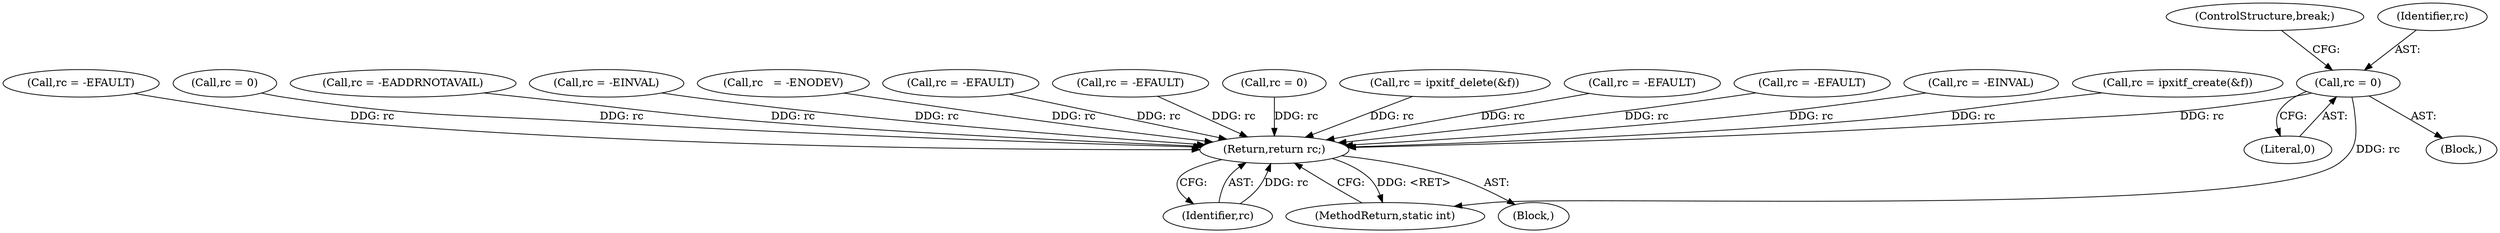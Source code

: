 digraph "1_linux_ee0d8d8482345ff97a75a7d747efc309f13b0d80@del" {
"1000301" [label="(Call,rc = 0)"];
"1000342" [label="(Return,return rc;)"];
"1000304" [label="(ControlStructure,break;)"];
"1000302" [label="(Identifier,rc)"];
"1000336" [label="(Call,rc = 0)"];
"1000256" [label="(Call,rc = -EADDRNOTAVAIL)"];
"1000138" [label="(Call,rc = -EINVAL)"];
"1000240" [label="(Call,rc   = -ENODEV)"];
"1000208" [label="(Block,)"];
"1000342" [label="(Return,return rc;)"];
"1000343" [label="(Identifier,rc)"];
"1000287" [label="(Call,rc = -EFAULT)"];
"1000306" [label="(Call,rc = -EFAULT)"];
"1000317" [label="(Call,rc = 0)"];
"1000195" [label="(Call,rc = ipxitf_delete(&f))"];
"1000118" [label="(Call,rc = -EFAULT)"];
"1000325" [label="(Call,rc = -EFAULT)"];
"1000105" [label="(Call,rc = -EINVAL)"];
"1000201" [label="(Call,rc = ipxitf_create(&f))"];
"1000344" [label="(MethodReturn,static int)"];
"1000303" [label="(Literal,0)"];
"1000301" [label="(Call,rc = 0)"];
"1000103" [label="(Block,)"];
"1000212" [label="(Call,rc = -EFAULT)"];
"1000301" -> "1000208"  [label="AST: "];
"1000301" -> "1000303"  [label="CFG: "];
"1000302" -> "1000301"  [label="AST: "];
"1000303" -> "1000301"  [label="AST: "];
"1000304" -> "1000301"  [label="CFG: "];
"1000301" -> "1000344"  [label="DDG: rc"];
"1000301" -> "1000342"  [label="DDG: rc"];
"1000342" -> "1000103"  [label="AST: "];
"1000342" -> "1000343"  [label="CFG: "];
"1000343" -> "1000342"  [label="AST: "];
"1000344" -> "1000342"  [label="CFG: "];
"1000342" -> "1000344"  [label="DDG: <RET>"];
"1000343" -> "1000342"  [label="DDG: rc"];
"1000325" -> "1000342"  [label="DDG: rc"];
"1000317" -> "1000342"  [label="DDG: rc"];
"1000212" -> "1000342"  [label="DDG: rc"];
"1000287" -> "1000342"  [label="DDG: rc"];
"1000256" -> "1000342"  [label="DDG: rc"];
"1000118" -> "1000342"  [label="DDG: rc"];
"1000336" -> "1000342"  [label="DDG: rc"];
"1000105" -> "1000342"  [label="DDG: rc"];
"1000201" -> "1000342"  [label="DDG: rc"];
"1000306" -> "1000342"  [label="DDG: rc"];
"1000138" -> "1000342"  [label="DDG: rc"];
"1000195" -> "1000342"  [label="DDG: rc"];
"1000240" -> "1000342"  [label="DDG: rc"];
}
